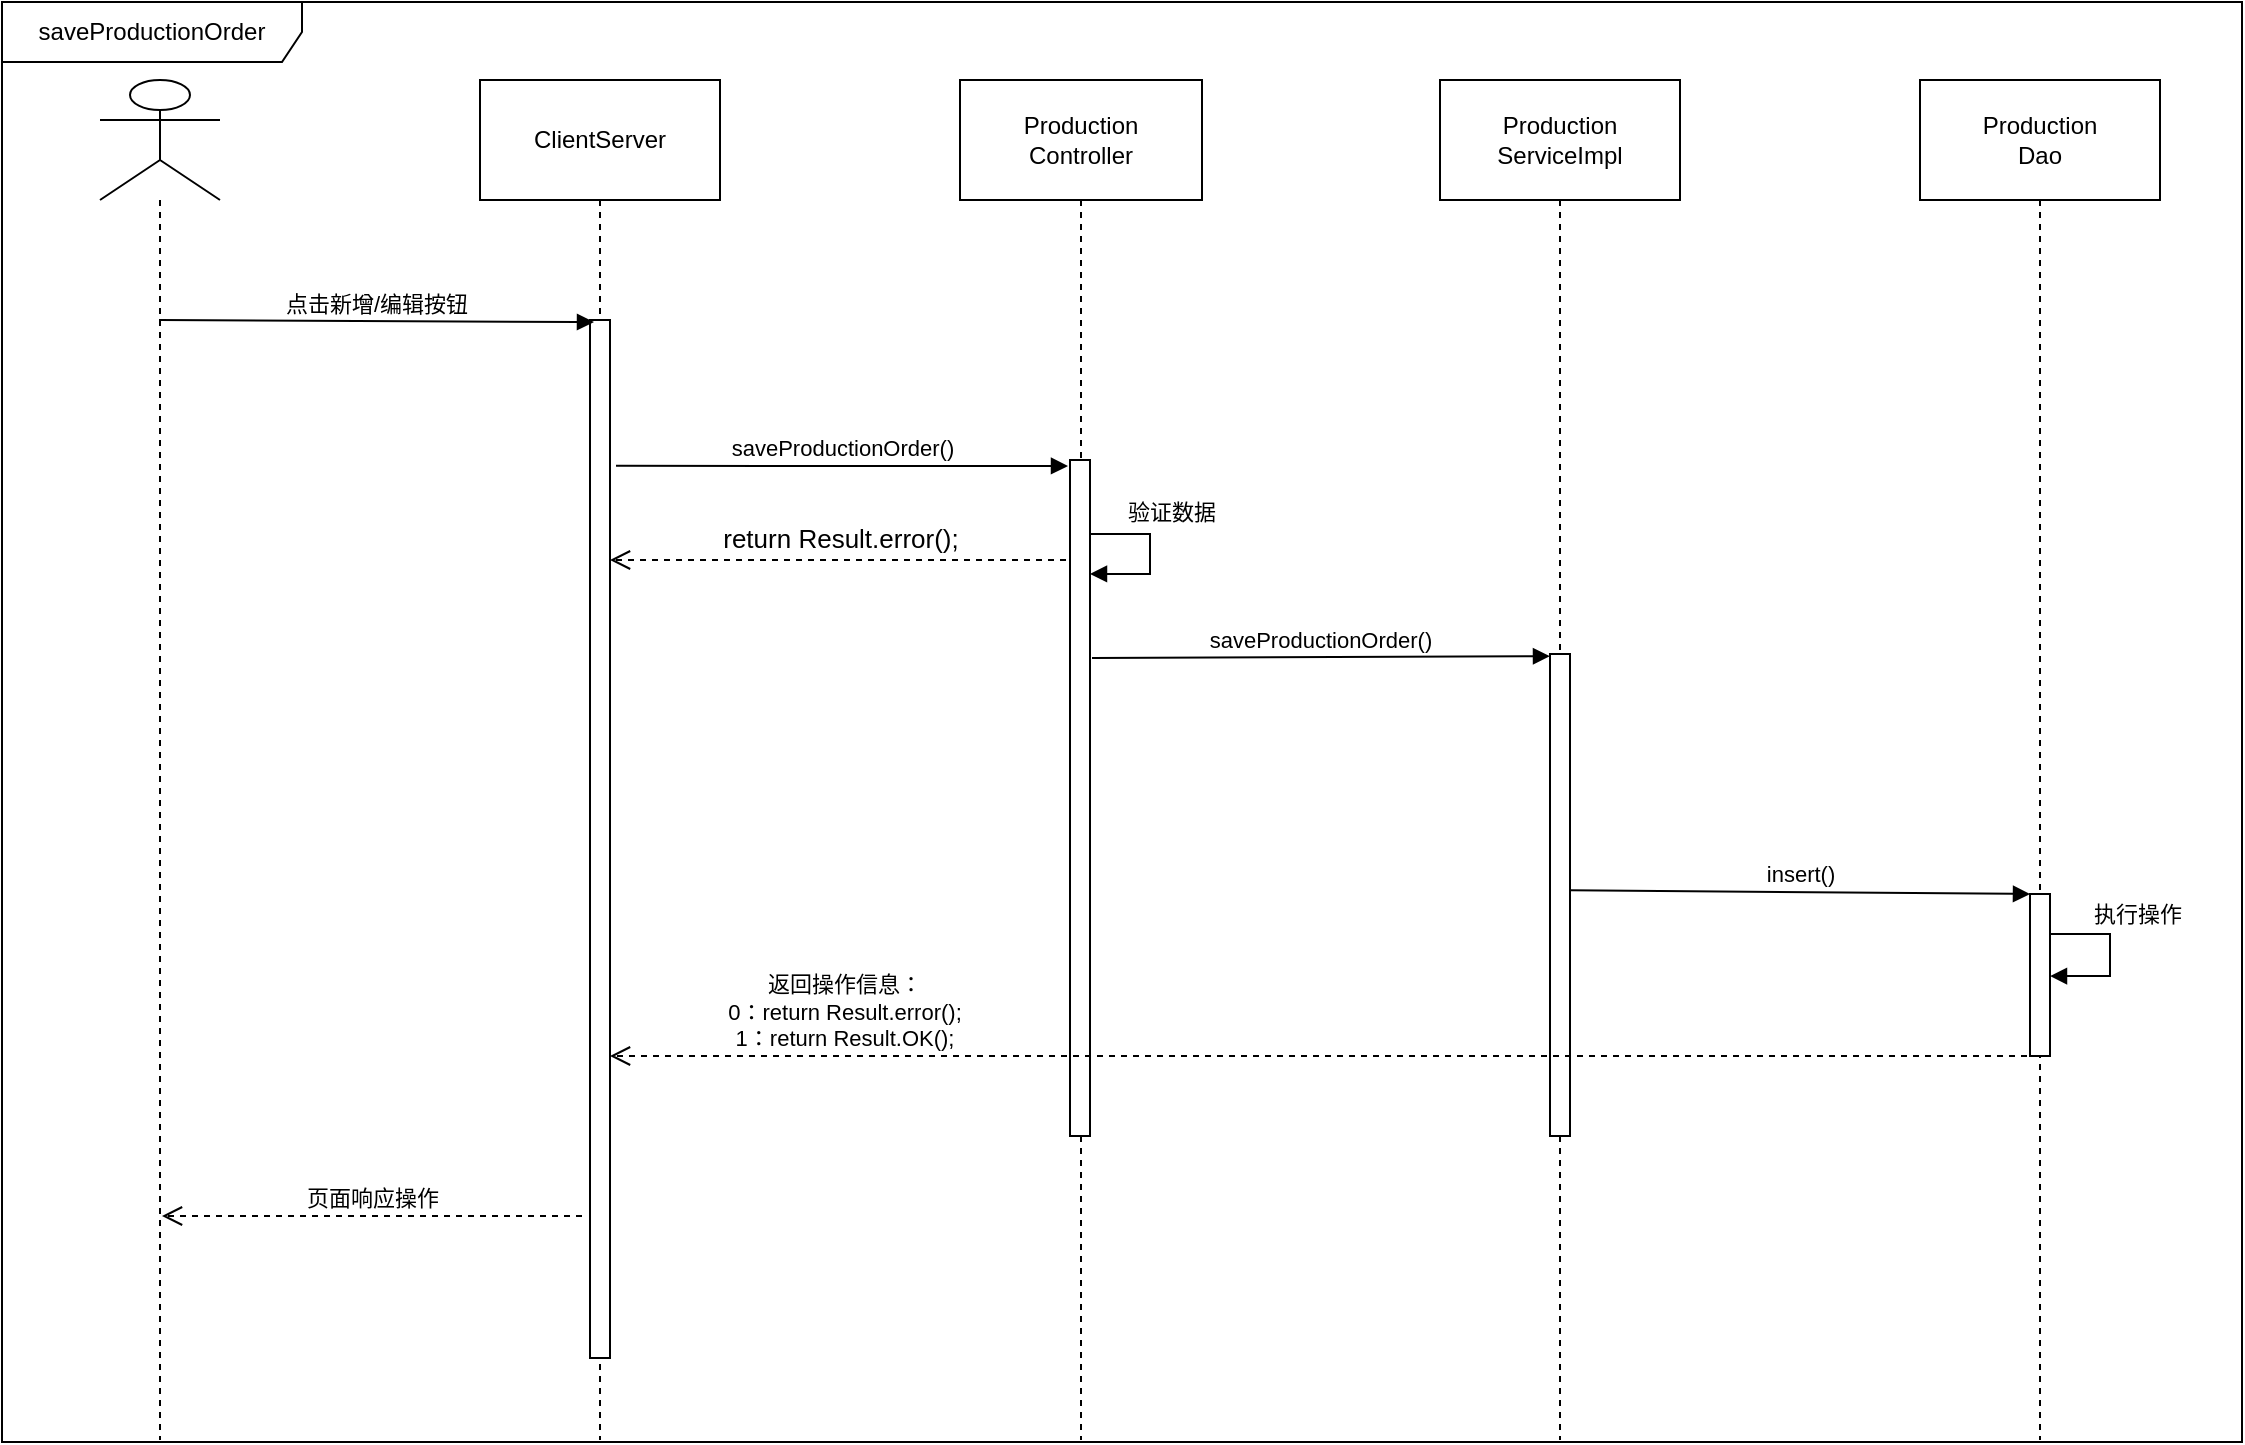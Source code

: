 <mxfile version="20.1.3" type="github" pages="2">
  <diagram id="j4TvrrBdSwMLVQ22CCwC" name="新增制令单">
    <mxGraphModel dx="1422" dy="786" grid="1" gridSize="10" guides="1" tooltips="1" connect="1" arrows="1" fold="1" page="1" pageScale="1" pageWidth="1654" pageHeight="2336" math="0" shadow="0">
      <root>
        <mxCell id="0" />
        <mxCell id="1" parent="0" />
        <mxCell id="hUG-LSpls7ZXttVfjoqo-1" value="saveProductionOrder" style="shape=umlFrame;whiteSpace=wrap;html=1;width=150;height=30;" vertex="1" parent="1">
          <mxGeometry x="160" y="161" width="1120" height="720" as="geometry" />
        </mxCell>
        <mxCell id="BvN8Ly658PgCMxztOEhY-12" value="" style="shape=umlLifeline;participant=umlActor;perimeter=lifelinePerimeter;whiteSpace=wrap;html=1;container=1;collapsible=0;recursiveResize=0;verticalAlign=top;spacingTop=36;outlineConnect=0;size=60;" parent="1" vertex="1">
          <mxGeometry x="209" y="200" width="60" height="680" as="geometry" />
        </mxCell>
        <mxCell id="BvN8Ly658PgCMxztOEhY-13" value="ClientServer" style="shape=umlLifeline;perimeter=lifelinePerimeter;whiteSpace=wrap;html=1;container=1;collapsible=0;recursiveResize=0;outlineConnect=0;size=60;" parent="1" vertex="1">
          <mxGeometry x="399" y="200" width="120" height="680" as="geometry" />
        </mxCell>
        <mxCell id="BvN8Ly658PgCMxztOEhY-46" value="" style="html=1;points=[];perimeter=orthogonalPerimeter;" parent="BvN8Ly658PgCMxztOEhY-13" vertex="1">
          <mxGeometry x="55" y="120" width="10" height="519" as="geometry" />
        </mxCell>
        <mxCell id="BvN8Ly658PgCMxztOEhY-14" value="Production&lt;br&gt;ServiceImpl" style="shape=umlLifeline;perimeter=lifelinePerimeter;whiteSpace=wrap;html=1;container=1;collapsible=0;recursiveResize=0;outlineConnect=0;size=60;" parent="1" vertex="1">
          <mxGeometry x="879" y="200" width="120" height="680" as="geometry" />
        </mxCell>
        <mxCell id="BvN8Ly658PgCMxztOEhY-41" value="" style="html=1;points=[];perimeter=orthogonalPerimeter;" parent="BvN8Ly658PgCMxztOEhY-14" vertex="1">
          <mxGeometry x="55" y="287" width="10" height="241" as="geometry" />
        </mxCell>
        <mxCell id="BvN8Ly658PgCMxztOEhY-16" value="Production&lt;br&gt;Controller" style="shape=umlLifeline;perimeter=lifelinePerimeter;whiteSpace=wrap;html=1;container=1;collapsible=0;recursiveResize=0;outlineConnect=0;size=60;" parent="1" vertex="1">
          <mxGeometry x="639" y="200" width="121" height="680" as="geometry" />
        </mxCell>
        <mxCell id="BvN8Ly658PgCMxztOEhY-31" value="" style="html=1;points=[];perimeter=orthogonalPerimeter;" parent="BvN8Ly658PgCMxztOEhY-16" vertex="1">
          <mxGeometry x="55" y="190" width="10" height="338" as="geometry" />
        </mxCell>
        <mxCell id="BvN8Ly658PgCMxztOEhY-35" value="验证数据" style="edgeStyle=orthogonalEdgeStyle;html=1;align=left;spacingLeft=2;endArrow=block;rounded=0;entryX=1;entryY=0.111;entryDx=0;entryDy=0;entryPerimeter=0;" parent="BvN8Ly658PgCMxztOEhY-16" edge="1">
          <mxGeometry x="-0.62" y="11" relative="1" as="geometry">
            <mxPoint x="65" y="228" as="sourcePoint" />
            <Array as="points">
              <mxPoint x="65" y="227" />
              <mxPoint x="95" y="227" />
              <mxPoint x="95" y="247" />
            </Array>
            <mxPoint x="65" y="246.96" as="targetPoint" />
            <mxPoint as="offset" />
          </mxGeometry>
        </mxCell>
        <mxCell id="BvN8Ly658PgCMxztOEhY-30" value="点击新增/编辑按钮" style="html=1;verticalAlign=bottom;endArrow=block;rounded=0;entryX=0.2;entryY=0.002;entryDx=0;entryDy=0;entryPerimeter=0;" parent="1" edge="1">
          <mxGeometry width="80" relative="1" as="geometry">
            <mxPoint x="238.5" y="320" as="sourcePoint" />
            <mxPoint x="456" y="321.038" as="targetPoint" />
            <Array as="points" />
          </mxGeometry>
        </mxCell>
        <mxCell id="BvN8Ly658PgCMxztOEhY-32" value="&lt;span style=&quot;color: rgb(0, 0, 0); font-family: Helvetica; font-size: 11px; font-style: normal; font-variant-ligatures: normal; font-variant-caps: normal; font-weight: 400; letter-spacing: normal; orphans: 2; text-align: left; text-indent: 0px; text-transform: none; widows: 2; word-spacing: 0px; -webkit-text-stroke-width: 0px; background-color: rgb(255, 255, 255); text-decoration-thickness: initial; text-decoration-style: initial; text-decoration-color: initial; float: none; display: inline !important;&quot;&gt;saveProductionOrder()&lt;/span&gt;" style="html=1;verticalAlign=bottom;endArrow=block;entryX=0;entryY=0;rounded=0;exitX=1.4;exitY=0.154;exitDx=0;exitDy=0;exitPerimeter=0;" parent="1" edge="1">
          <mxGeometry relative="1" as="geometry">
            <mxPoint x="467" y="392.926" as="sourcePoint" />
            <mxPoint x="693" y="393.0" as="targetPoint" />
          </mxGeometry>
        </mxCell>
        <mxCell id="BvN8Ly658PgCMxztOEhY-33" value="&lt;font style=&quot;font-size: 13px;&quot;&gt;return Result.error();&lt;/font&gt;" style="html=1;verticalAlign=bottom;endArrow=open;dashed=1;endSize=8;rounded=0;" parent="1" edge="1">
          <mxGeometry x="-0.009" relative="1" as="geometry">
            <mxPoint x="464" y="440" as="targetPoint" />
            <mxPoint x="692" y="440" as="sourcePoint" />
            <mxPoint as="offset" />
          </mxGeometry>
        </mxCell>
        <mxCell id="BvN8Ly658PgCMxztOEhY-37" value="saveProductionOrder()" style="html=1;verticalAlign=bottom;endArrow=block;rounded=0;entryX=0;entryY=0.013;entryDx=0;entryDy=0;entryPerimeter=0;exitX=1.1;exitY=0.293;exitDx=0;exitDy=0;exitPerimeter=0;" parent="1" edge="1" source="BvN8Ly658PgCMxztOEhY-31">
          <mxGeometry width="80" relative="1" as="geometry">
            <mxPoint x="701" y="488" as="sourcePoint" />
            <mxPoint x="934" y="488.093" as="targetPoint" />
          </mxGeometry>
        </mxCell>
        <mxCell id="BvN8Ly658PgCMxztOEhY-40" value="Production&lt;br&gt;Dao" style="shape=umlLifeline;perimeter=lifelinePerimeter;whiteSpace=wrap;html=1;container=1;collapsible=0;recursiveResize=0;outlineConnect=0;size=60;" parent="1" vertex="1">
          <mxGeometry x="1119" y="200" width="120" height="680" as="geometry" />
        </mxCell>
        <mxCell id="BvN8Ly658PgCMxztOEhY-47" value="" style="html=1;points=[];perimeter=orthogonalPerimeter;" parent="BvN8Ly658PgCMxztOEhY-40" vertex="1">
          <mxGeometry x="55" y="407" width="10" height="81" as="geometry" />
        </mxCell>
        <mxCell id="BvN8Ly658PgCMxztOEhY-49" value="执行操作" style="edgeStyle=orthogonalEdgeStyle;html=1;align=left;spacingLeft=2;endArrow=block;rounded=0;entryX=1;entryY=0.513;entryDx=0;entryDy=0;entryPerimeter=0;" parent="BvN8Ly658PgCMxztOEhY-40" edge="1">
          <mxGeometry x="-0.573" y="10" relative="1" as="geometry">
            <mxPoint x="65" y="427" as="sourcePoint" />
            <Array as="points">
              <mxPoint x="95" y="427" />
              <mxPoint x="95" y="448" />
            </Array>
            <mxPoint x="65" y="448.04" as="targetPoint" />
            <mxPoint as="offset" />
          </mxGeometry>
        </mxCell>
        <mxCell id="BvN8Ly658PgCMxztOEhY-45" value="insert()" style="html=1;verticalAlign=bottom;endArrow=block;rounded=0;entryX=0;entryY=0;entryDx=0;entryDy=0;entryPerimeter=0;exitX=1;exitY=0.49;exitDx=0;exitDy=0;exitPerimeter=0;" parent="1" target="BvN8Ly658PgCMxztOEhY-47" edge="1" source="BvN8Ly658PgCMxztOEhY-41">
          <mxGeometry width="80" relative="1" as="geometry">
            <mxPoint x="949" y="608" as="sourcePoint" />
            <mxPoint x="1169" y="608" as="targetPoint" />
          </mxGeometry>
        </mxCell>
        <mxCell id="BvN8Ly658PgCMxztOEhY-52" value="返回操作信息：&lt;br&gt;0：return Result.error();&lt;br&gt;1：return Result.OK();" style="html=1;verticalAlign=bottom;endArrow=open;dashed=1;endSize=8;rounded=0;entryX=1;entryY=1;entryDx=0;entryDy=0;entryPerimeter=0;" parent="1" edge="1">
          <mxGeometry x="0.675" relative="1" as="geometry">
            <mxPoint x="1178.5" y="688" as="sourcePoint" />
            <mxPoint x="464" y="688" as="targetPoint" />
            <mxPoint x="1" as="offset" />
          </mxGeometry>
        </mxCell>
        <mxCell id="BvN8Ly658PgCMxztOEhY-53" value="页面响应操作" style="html=1;verticalAlign=bottom;endArrow=open;dashed=1;endSize=8;rounded=0;entryX=1;entryY=1;entryDx=0;entryDy=0;entryPerimeter=0;" parent="1" edge="1">
          <mxGeometry relative="1" as="geometry">
            <mxPoint x="450" y="768" as="sourcePoint" />
            <mxPoint x="240" y="768" as="targetPoint" />
          </mxGeometry>
        </mxCell>
      </root>
    </mxGraphModel>
  </diagram>
  <diagram id="---QoyrIb_ThNhpW7t35" name="工序汇报">
    <mxGraphModel dx="1422" dy="786" grid="0" gridSize="10" guides="1" tooltips="1" connect="1" arrows="1" fold="1" page="1" pageScale="1" pageWidth="2336" pageHeight="1654" math="0" shadow="0">
      <root>
        <mxCell id="0" />
        <mxCell id="1" parent="0" />
        <mxCell id="cpLB8PzC_wYJ6gU54o9p-1" value="" style="shape=umlLifeline;participant=umlActor;perimeter=lifelinePerimeter;whiteSpace=wrap;html=1;container=1;collapsible=0;recursiveResize=0;verticalAlign=top;spacingTop=36;outlineConnect=0;size=60;" parent="1" vertex="1">
          <mxGeometry x="288" y="200" width="60" height="680" as="geometry" />
        </mxCell>
        <mxCell id="cpLB8PzC_wYJ6gU54o9p-2" value="ClientServer" style="shape=umlLifeline;perimeter=lifelinePerimeter;whiteSpace=wrap;html=1;container=1;collapsible=0;recursiveResize=0;outlineConnect=0;size=60;" parent="1" vertex="1">
          <mxGeometry x="478" y="200" width="120" height="680" as="geometry" />
        </mxCell>
        <mxCell id="cpLB8PzC_wYJ6gU54o9p-3" value="" style="html=1;points=[];perimeter=orthogonalPerimeter;" parent="cpLB8PzC_wYJ6gU54o9p-2" vertex="1">
          <mxGeometry x="55" y="120" width="10" height="519" as="geometry" />
        </mxCell>
        <mxCell id="cpLB8PzC_wYJ6gU54o9p-4" value="ProdOrderProgress&lt;br&gt;ServiceImpl" style="shape=umlLifeline;perimeter=lifelinePerimeter;whiteSpace=wrap;html=1;container=1;collapsible=0;recursiveResize=0;outlineConnect=0;size=60;" parent="1" vertex="1">
          <mxGeometry x="959" y="200" width="120" height="680" as="geometry" />
        </mxCell>
        <mxCell id="kbeyY1O6OhH4olxfVuJa-14" value="" style="html=1;points=[];perimeter=orthogonalPerimeter;" vertex="1" parent="cpLB8PzC_wYJ6gU54o9p-4">
          <mxGeometry x="55" y="318" width="10" height="168" as="geometry" />
        </mxCell>
        <mxCell id="cpLB8PzC_wYJ6gU54o9p-8" value="ProdOrderProgress&lt;br&gt;Controller" style="shape=umlLifeline;perimeter=lifelinePerimeter;whiteSpace=wrap;html=1;container=1;collapsible=0;recursiveResize=0;outlineConnect=0;size=60;" parent="1" vertex="1">
          <mxGeometry x="719" y="200" width="120" height="680" as="geometry" />
        </mxCell>
        <mxCell id="kbeyY1O6OhH4olxfVuJa-11" value="" style="html=1;points=[];perimeter=orthogonalPerimeter;" vertex="1" parent="cpLB8PzC_wYJ6gU54o9p-8">
          <mxGeometry x="54" y="160" width="10" height="388" as="geometry" />
        </mxCell>
        <mxCell id="kbeyY1O6OhH4olxfVuJa-17" value="" style="html=1;points=[];perimeter=orthogonalPerimeter;" vertex="1" parent="cpLB8PzC_wYJ6gU54o9p-8">
          <mxGeometry x="59" y="276" width="10" height="260" as="geometry" />
        </mxCell>
        <mxCell id="kbeyY1O6OhH4olxfVuJa-18" value="验证数据" style="edgeStyle=orthogonalEdgeStyle;html=1;align=left;spacingLeft=2;endArrow=block;rounded=0;entryX=1;entryY=0;" edge="1" target="kbeyY1O6OhH4olxfVuJa-17" parent="cpLB8PzC_wYJ6gU54o9p-8">
          <mxGeometry x="-0.547" y="10" relative="1" as="geometry">
            <mxPoint x="64" y="256" as="sourcePoint" />
            <Array as="points">
              <mxPoint x="94" y="256" />
            </Array>
            <mxPoint as="offset" />
          </mxGeometry>
        </mxCell>
        <mxCell id="cpLB8PzC_wYJ6gU54o9p-12" value="点击汇报" style="html=1;verticalAlign=bottom;endArrow=block;rounded=0;entryX=0.2;entryY=0.002;entryDx=0;entryDy=0;entryPerimeter=0;" parent="1" edge="1">
          <mxGeometry width="80" relative="1" as="geometry">
            <mxPoint x="317.5" y="319" as="sourcePoint" />
            <mxPoint x="535" y="320.038" as="targetPoint" />
            <Array as="points" />
          </mxGeometry>
        </mxCell>
        <mxCell id="cpLB8PzC_wYJ6gU54o9p-16" value="ProdOrderProgress&lt;br&gt;Dao" style="shape=umlLifeline;perimeter=lifelinePerimeter;whiteSpace=wrap;html=1;container=1;collapsible=0;recursiveResize=0;outlineConnect=0;size=60;" parent="1" vertex="1">
          <mxGeometry x="1199" y="200" width="120" height="680" as="geometry" />
        </mxCell>
        <mxCell id="kbeyY1O6OhH4olxfVuJa-21" value="" style="html=1;points=[];perimeter=orthogonalPerimeter;" vertex="1" parent="cpLB8PzC_wYJ6gU54o9p-16">
          <mxGeometry x="56" y="398" width="10" height="80" as="geometry" />
        </mxCell>
        <mxCell id="kbeyY1O6OhH4olxfVuJa-25" value="执行操作" style="edgeStyle=orthogonalEdgeStyle;html=1;align=left;spacingLeft=2;endArrow=block;rounded=0;entryX=1.3;entryY=0.55;entryDx=0;entryDy=0;entryPerimeter=0;" edge="1" parent="cpLB8PzC_wYJ6gU54o9p-16">
          <mxGeometry x="-0.725" y="11" relative="1" as="geometry">
            <mxPoint x="68" y="425" as="sourcePoint" />
            <Array as="points">
              <mxPoint x="98" y="425" />
              <mxPoint x="98" y="442" />
            </Array>
            <mxPoint x="65" y="442" as="targetPoint" />
            <mxPoint as="offset" />
          </mxGeometry>
        </mxCell>
        <mxCell id="cpLB8PzC_wYJ6gU54o9p-21" value="页面响应操作" style="html=1;verticalAlign=bottom;endArrow=open;dashed=1;endSize=8;rounded=0;entryX=1;entryY=1;entryDx=0;entryDy=0;entryPerimeter=0;" parent="1" edge="1">
          <mxGeometry relative="1" as="geometry">
            <mxPoint x="529" y="800" as="sourcePoint" />
            <mxPoint x="319" y="800" as="targetPoint" />
          </mxGeometry>
        </mxCell>
        <mxCell id="kbeyY1O6OhH4olxfVuJa-12" value="&lt;span style=&quot;text-align: left;&quot;&gt;saveProdOrderProgress();&lt;/span&gt;" style="html=1;verticalAlign=bottom;endArrow=block;entryX=0;entryY=0;rounded=0;exitX=1.2;exitY=0.075;exitDx=0;exitDy=0;exitPerimeter=0;" edge="1" target="kbeyY1O6OhH4olxfVuJa-11" parent="1" source="cpLB8PzC_wYJ6gU54o9p-3">
          <mxGeometry relative="1" as="geometry">
            <mxPoint x="703" y="360" as="sourcePoint" />
          </mxGeometry>
        </mxCell>
        <mxCell id="kbeyY1O6OhH4olxfVuJa-13" value="return Result.error();" style="html=1;verticalAlign=bottom;endArrow=open;dashed=1;endSize=8;rounded=0;exitX=-0.1;exitY=0.909;exitDx=0;exitDy=0;exitPerimeter=0;entryX=1.2;entryY=0.611;entryDx=0;entryDy=0;entryPerimeter=0;" edge="1" parent="1">
          <mxGeometry relative="1" as="geometry">
            <mxPoint x="545" y="723.109" as="targetPoint" />
            <mxPoint x="777" y="722.34" as="sourcePoint" />
          </mxGeometry>
        </mxCell>
        <mxCell id="kbeyY1O6OhH4olxfVuJa-15" value="传入productionId" style="html=1;verticalAlign=bottom;endArrow=block;entryX=0;entryY=0;rounded=0;" edge="1" parent="1">
          <mxGeometry relative="1" as="geometry">
            <mxPoint x="790" y="520" as="sourcePoint" />
            <mxPoint x="1014" y="520.0" as="targetPoint" />
          </mxGeometry>
        </mxCell>
        <mxCell id="kbeyY1O6OhH4olxfVuJa-16" value="返回错误信息" style="html=1;verticalAlign=bottom;endArrow=open;dashed=1;endSize=8;rounded=0;entryX=1.1;entryY=0.492;entryDx=0;entryDy=0;entryPerimeter=0;exitX=0;exitY=0.901;exitDx=0;exitDy=0;exitPerimeter=0;" edge="1" source="kbeyY1O6OhH4olxfVuJa-19" parent="1">
          <mxGeometry relative="1" as="geometry">
            <mxPoint x="789" y="593.92" as="targetPoint" />
            <mxPoint x="1012" y="594" as="sourcePoint" />
          </mxGeometry>
        </mxCell>
        <mxCell id="kbeyY1O6OhH4olxfVuJa-19" value="" style="html=1;points=[];perimeter=orthogonalPerimeter;" vertex="1" parent="1">
          <mxGeometry x="1020" y="558" width="10" height="40" as="geometry" />
        </mxCell>
        <mxCell id="kbeyY1O6OhH4olxfVuJa-20" value="&lt;span style=&quot;text-align: center;&quot;&gt;queryComplateQtySumByProdId();&lt;/span&gt;&lt;br&gt;根据productionId查询" style="edgeStyle=orthogonalEdgeStyle;html=1;align=left;spacingLeft=2;endArrow=block;rounded=0;entryX=1;entryY=0;" edge="1" target="kbeyY1O6OhH4olxfVuJa-19" parent="1">
          <mxGeometry x="-0.547" y="17" relative="1" as="geometry">
            <mxPoint x="1025" y="538" as="sourcePoint" />
            <Array as="points">
              <mxPoint x="1055" y="538" />
            </Array>
            <mxPoint as="offset" />
          </mxGeometry>
        </mxCell>
        <mxCell id="kbeyY1O6OhH4olxfVuJa-22" value="调用queryComplateQtySumByProdId();" style="html=1;verticalAlign=bottom;endArrow=block;entryX=0;entryY=0;rounded=0;" edge="1" target="kbeyY1O6OhH4olxfVuJa-21" parent="1" source="kbeyY1O6OhH4olxfVuJa-19">
          <mxGeometry relative="1" as="geometry">
            <mxPoint x="1190" y="598" as="sourcePoint" />
          </mxGeometry>
        </mxCell>
        <mxCell id="kbeyY1O6OhH4olxfVuJa-23" value="return compalteQtySum;" style="html=1;verticalAlign=bottom;endArrow=open;dashed=1;endSize=8;exitX=-0.1;exitY=0.95;rounded=0;entryX=1.3;entryY=0.8;entryDx=0;entryDy=0;entryPerimeter=0;exitDx=0;exitDy=0;exitPerimeter=0;" edge="1" source="kbeyY1O6OhH4olxfVuJa-21" parent="1">
          <mxGeometry relative="1" as="geometry">
            <mxPoint x="788" y="674" as="targetPoint" />
            <mxPoint x="1250" y="674" as="sourcePoint" />
          </mxGeometry>
        </mxCell>
        <mxCell id="A0XizmFovoebTOsZoc2X-1" value="验证数据" style="edgeStyle=orthogonalEdgeStyle;html=1;align=left;spacingLeft=2;endArrow=block;rounded=0;entryX=1;entryY=0.129;entryDx=0;entryDy=0;entryPerimeter=0;" edge="1" parent="1" target="kbeyY1O6OhH4olxfVuJa-11">
          <mxGeometry x="-0.547" y="10" relative="1" as="geometry">
            <mxPoint x="783" y="390" as="sourcePoint" />
            <Array as="points">
              <mxPoint x="813" y="390" />
              <mxPoint x="813" y="410" />
            </Array>
            <mxPoint x="788" y="410.0" as="targetPoint" />
            <mxPoint as="offset" />
          </mxGeometry>
        </mxCell>
      </root>
    </mxGraphModel>
  </diagram>
</mxfile>

